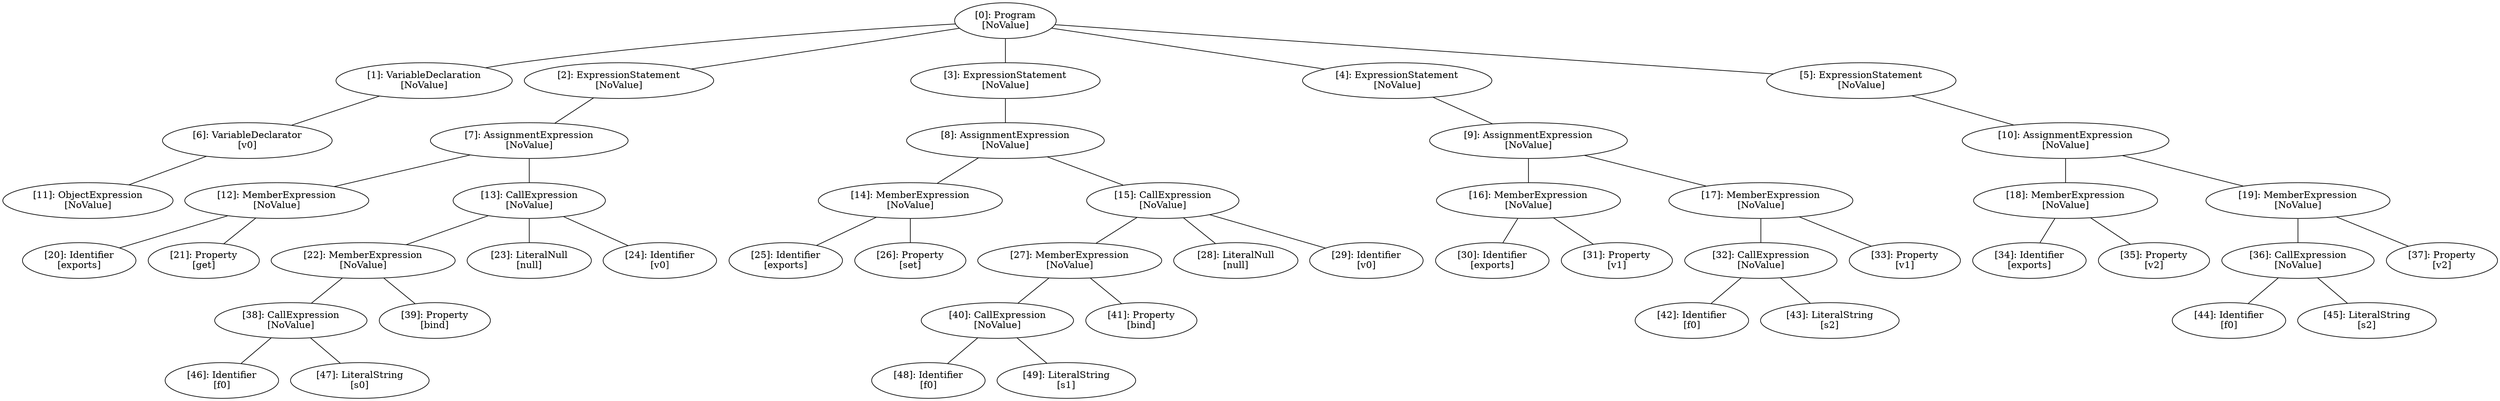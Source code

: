 // Result
graph {
	0 [label="[0]: Program
[NoValue]"]
	1 [label="[1]: VariableDeclaration
[NoValue]"]
	2 [label="[2]: ExpressionStatement
[NoValue]"]
	3 [label="[3]: ExpressionStatement
[NoValue]"]
	4 [label="[4]: ExpressionStatement
[NoValue]"]
	5 [label="[5]: ExpressionStatement
[NoValue]"]
	6 [label="[6]: VariableDeclarator
[v0]"]
	7 [label="[7]: AssignmentExpression
[NoValue]"]
	8 [label="[8]: AssignmentExpression
[NoValue]"]
	9 [label="[9]: AssignmentExpression
[NoValue]"]
	10 [label="[10]: AssignmentExpression
[NoValue]"]
	11 [label="[11]: ObjectExpression
[NoValue]"]
	12 [label="[12]: MemberExpression
[NoValue]"]
	13 [label="[13]: CallExpression
[NoValue]"]
	14 [label="[14]: MemberExpression
[NoValue]"]
	15 [label="[15]: CallExpression
[NoValue]"]
	16 [label="[16]: MemberExpression
[NoValue]"]
	17 [label="[17]: MemberExpression
[NoValue]"]
	18 [label="[18]: MemberExpression
[NoValue]"]
	19 [label="[19]: MemberExpression
[NoValue]"]
	20 [label="[20]: Identifier
[exports]"]
	21 [label="[21]: Property
[get]"]
	22 [label="[22]: MemberExpression
[NoValue]"]
	23 [label="[23]: LiteralNull
[null]"]
	24 [label="[24]: Identifier
[v0]"]
	25 [label="[25]: Identifier
[exports]"]
	26 [label="[26]: Property
[set]"]
	27 [label="[27]: MemberExpression
[NoValue]"]
	28 [label="[28]: LiteralNull
[null]"]
	29 [label="[29]: Identifier
[v0]"]
	30 [label="[30]: Identifier
[exports]"]
	31 [label="[31]: Property
[v1]"]
	32 [label="[32]: CallExpression
[NoValue]"]
	33 [label="[33]: Property
[v1]"]
	34 [label="[34]: Identifier
[exports]"]
	35 [label="[35]: Property
[v2]"]
	36 [label="[36]: CallExpression
[NoValue]"]
	37 [label="[37]: Property
[v2]"]
	38 [label="[38]: CallExpression
[NoValue]"]
	39 [label="[39]: Property
[bind]"]
	40 [label="[40]: CallExpression
[NoValue]"]
	41 [label="[41]: Property
[bind]"]
	42 [label="[42]: Identifier
[f0]"]
	43 [label="[43]: LiteralString
[s2]"]
	44 [label="[44]: Identifier
[f0]"]
	45 [label="[45]: LiteralString
[s2]"]
	46 [label="[46]: Identifier
[f0]"]
	47 [label="[47]: LiteralString
[s0]"]
	48 [label="[48]: Identifier
[f0]"]
	49 [label="[49]: LiteralString
[s1]"]
	0 -- 1
	0 -- 2
	0 -- 3
	0 -- 4
	0 -- 5
	1 -- 6
	2 -- 7
	3 -- 8
	4 -- 9
	5 -- 10
	6 -- 11
	7 -- 12
	7 -- 13
	8 -- 14
	8 -- 15
	9 -- 16
	9 -- 17
	10 -- 18
	10 -- 19
	12 -- 20
	12 -- 21
	13 -- 22
	13 -- 23
	13 -- 24
	14 -- 25
	14 -- 26
	15 -- 27
	15 -- 28
	15 -- 29
	16 -- 30
	16 -- 31
	17 -- 32
	17 -- 33
	18 -- 34
	18 -- 35
	19 -- 36
	19 -- 37
	22 -- 38
	22 -- 39
	27 -- 40
	27 -- 41
	32 -- 42
	32 -- 43
	36 -- 44
	36 -- 45
	38 -- 46
	38 -- 47
	40 -- 48
	40 -- 49
}
